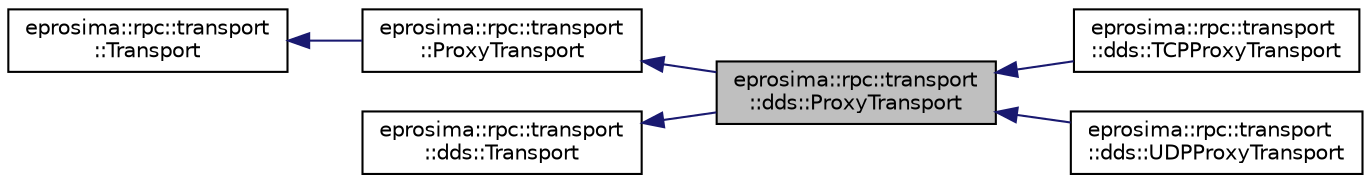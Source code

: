 digraph "eprosima::rpc::transport::dds::ProxyTransport"
{
  edge [fontname="Helvetica",fontsize="10",labelfontname="Helvetica",labelfontsize="10"];
  node [fontname="Helvetica",fontsize="10",shape=record];
  rankdir="LR";
  Node1 [label="eprosima::rpc::transport\l::dds::ProxyTransport",height=0.2,width=0.4,color="black", fillcolor="grey75", style="filled" fontcolor="black"];
  Node2 -> Node1 [dir="back",color="midnightblue",fontsize="10",style="solid",fontname="Helvetica"];
  Node2 [label="eprosima::rpc::transport\l::ProxyTransport",height=0.2,width=0.4,color="black", fillcolor="white", style="filled",URL="$classeprosima_1_1rpc_1_1transport_1_1_proxy_transport.html",tooltip="This interface is the base of all classes that implement a transport that can be used by the proxy..."];
  Node3 -> Node2 [dir="back",color="midnightblue",fontsize="10",style="solid",fontname="Helvetica"];
  Node3 [label="eprosima::rpc::transport\l::Transport",height=0.2,width=0.4,color="black", fillcolor="white", style="filled",URL="$classeprosima_1_1rpc_1_1transport_1_1_transport.html",tooltip="This class is the base of all classes that implement a transport that could be used by the proxy or t..."];
  Node4 -> Node1 [dir="back",color="midnightblue",fontsize="10",style="solid",fontname="Helvetica"];
  Node4 [label="eprosima::rpc::transport\l::dds::Transport",height=0.2,width=0.4,color="black", fillcolor="white", style="filled",URL="$classeprosima_1_1rpc_1_1transport_1_1dds_1_1_transport.html",tooltip="This class is the base of all classes that implement a transport using DDS. This transport could be u..."];
  Node1 -> Node5 [dir="back",color="midnightblue",fontsize="10",style="solid",fontname="Helvetica"];
  Node5 [label="eprosima::rpc::transport\l::dds::TCPProxyTransport",height=0.2,width=0.4,color="black", fillcolor="white", style="filled",URL="$classeprosima_1_1rpc_1_1transport_1_1dds_1_1_t_c_p_proxy_transport.html",tooltip="This class implements a transport using DDS over TCPv4. This transport can only be used by a server p..."];
  Node1 -> Node6 [dir="back",color="midnightblue",fontsize="10",style="solid",fontname="Helvetica"];
  Node6 [label="eprosima::rpc::transport\l::dds::UDPProxyTransport",height=0.2,width=0.4,color="black", fillcolor="white", style="filled",URL="$classeprosima_1_1rpc_1_1transport_1_1dds_1_1_u_d_p_proxy_transport.html",tooltip="This class implements a transport using DDS over UDPv4. This transport only can be used by a server&#39;s..."];
}
